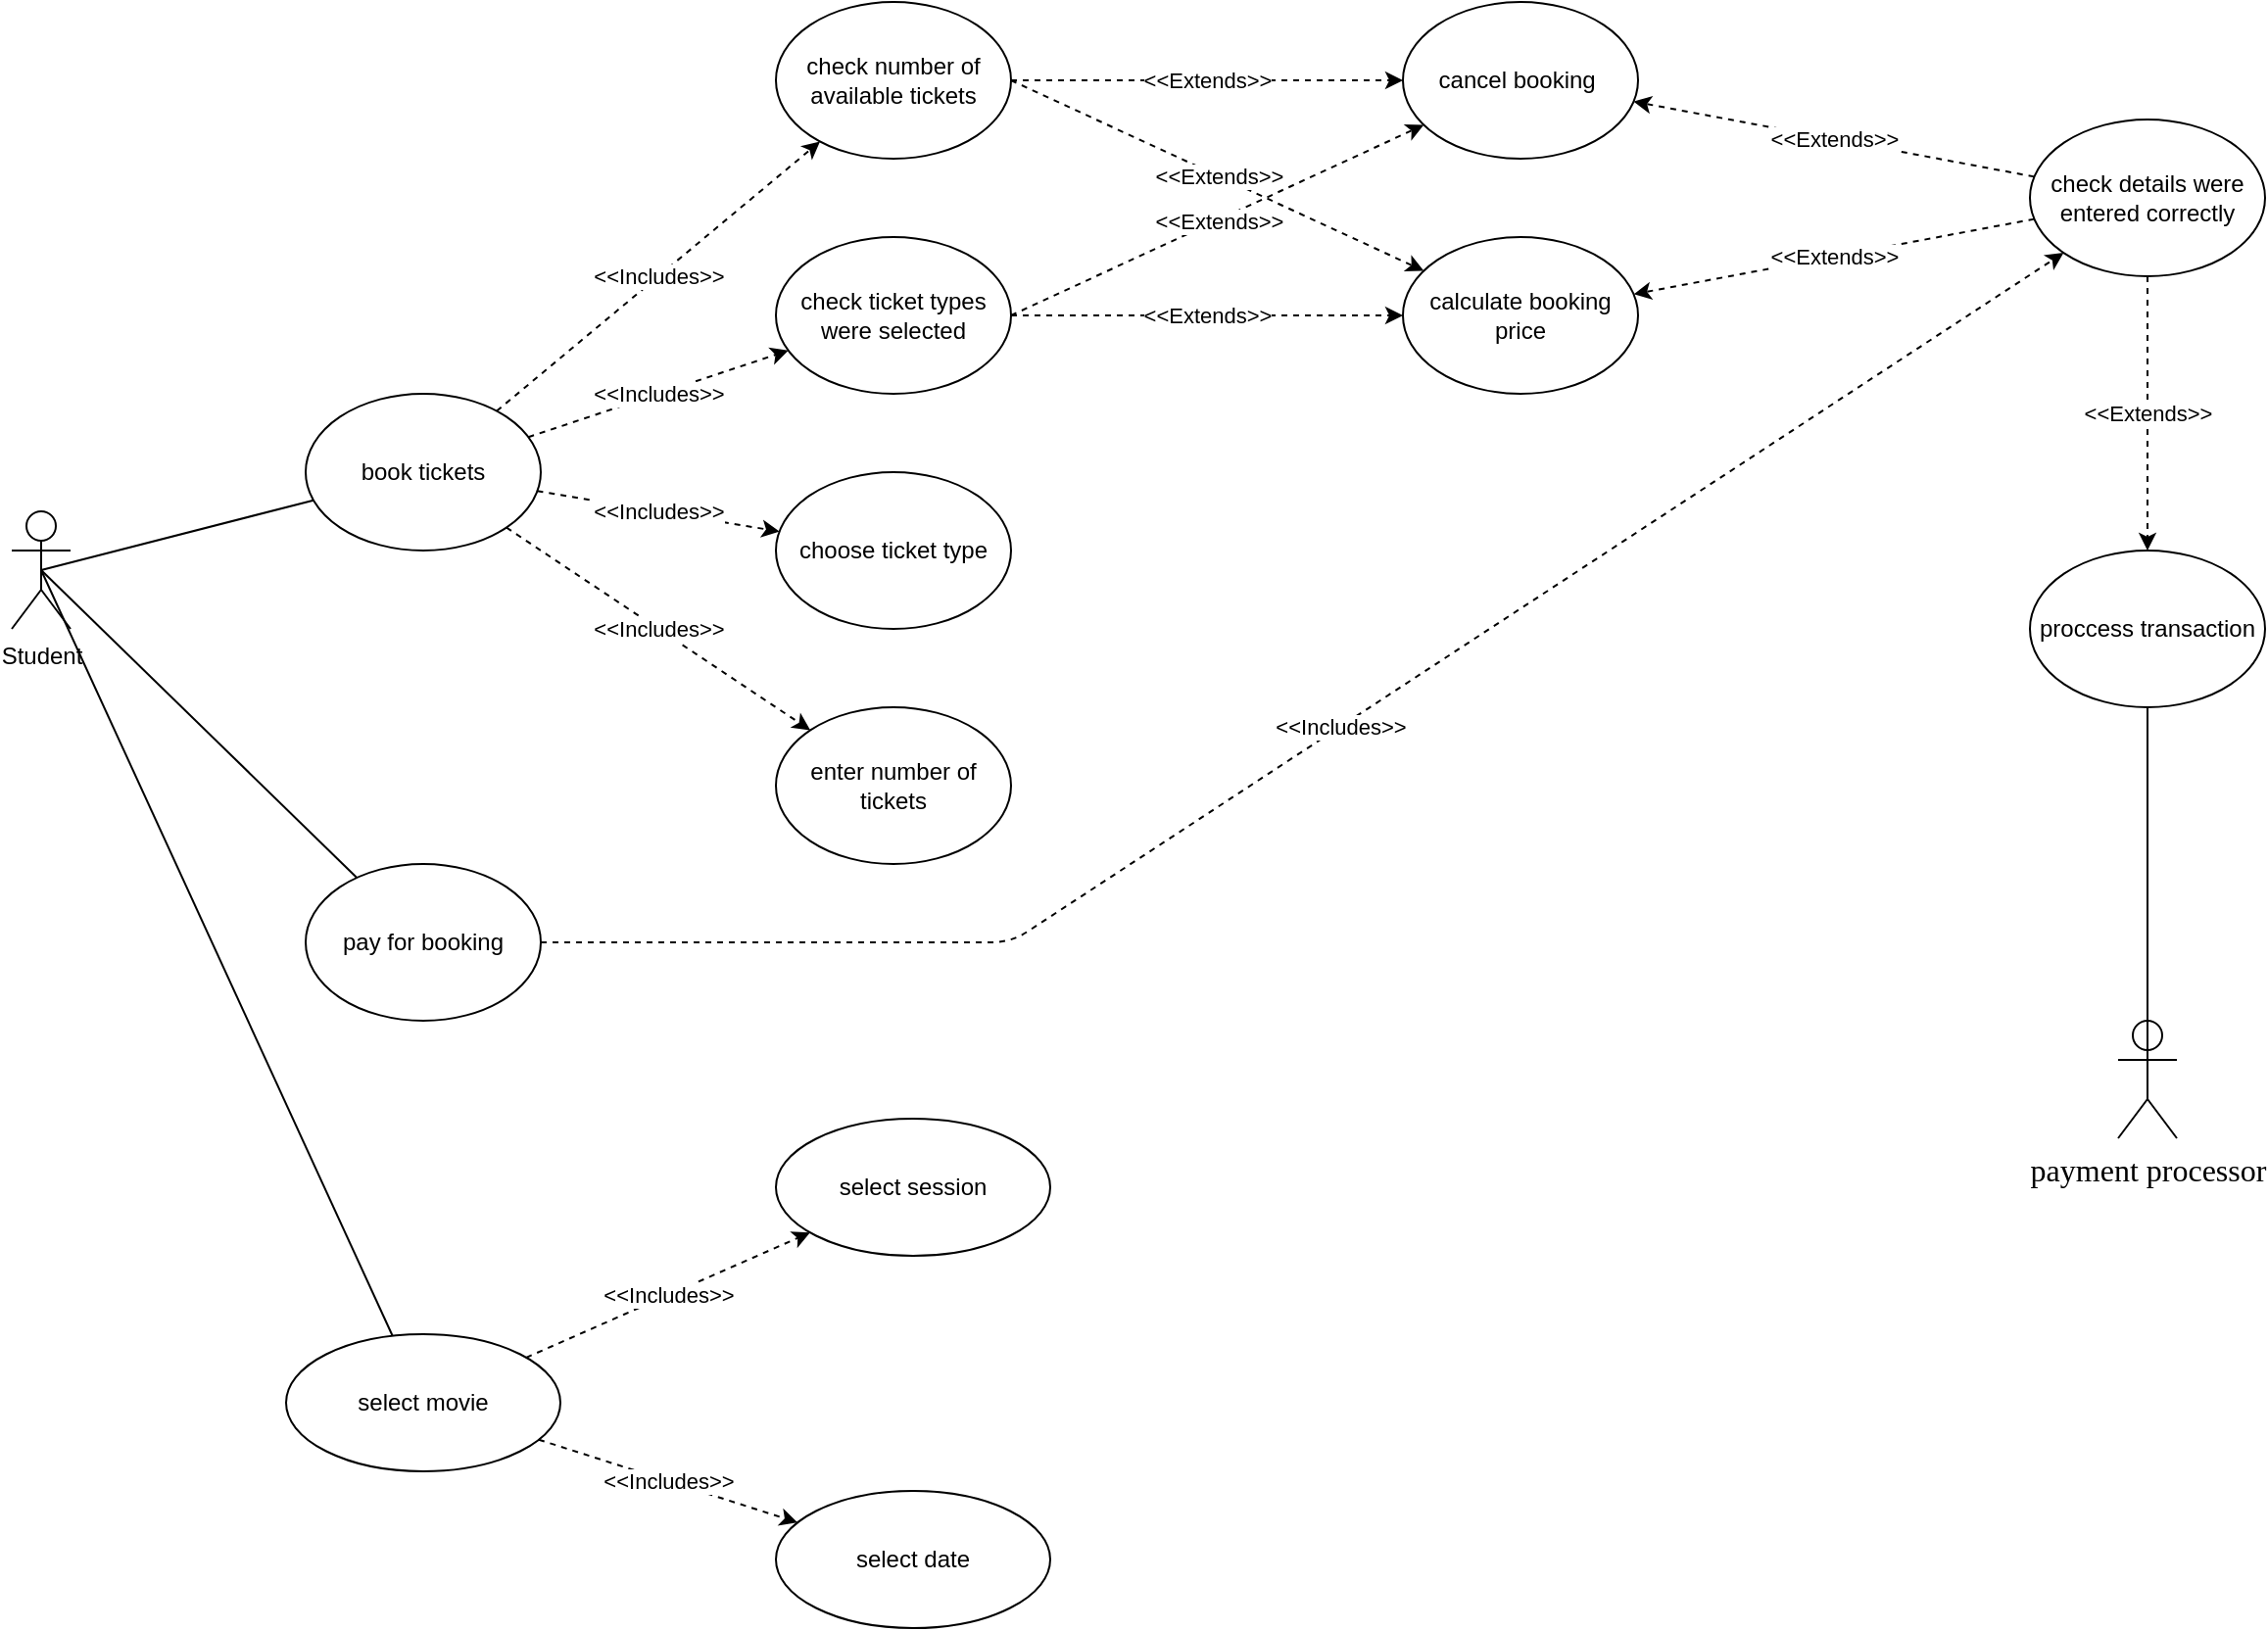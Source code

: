 <mxfile version="14.1.8" type="device"><diagram id="zukxFG2j3vgD8r6rB_e1" name="Page-1"><mxGraphModel dx="2249" dy="1985" grid="1" gridSize="10" guides="1" tooltips="1" connect="1" arrows="1" fold="1" page="1" pageScale="1" pageWidth="827" pageHeight="1169" math="0" shadow="0"><root><mxCell id="0"/><mxCell id="1" parent="0"/><mxCell id="EP2vasuRZCNbcVYK5ilo-1" value="Student&lt;br&gt;" style="shape=umlActor;verticalLabelPosition=bottom;verticalAlign=top;html=1;outlineConnect=0;" parent="1" vertex="1"><mxGeometry x="-510" y="-500" width="30" height="60" as="geometry"/></mxCell><mxCell id="EP2vasuRZCNbcVYK5ilo-2" value="&lt;font face=&quot;Times New Roman, serif&quot;&gt;&lt;span style=&quot;font-size: 16px&quot;&gt;payment processor&lt;/span&gt;&lt;/font&gt;" style="shape=umlActor;verticalLabelPosition=bottom;verticalAlign=top;html=1;outlineConnect=0;" parent="1" vertex="1"><mxGeometry x="565" y="-240" width="30" height="60" as="geometry"/></mxCell><mxCell id="EP2vasuRZCNbcVYK5ilo-12" value="select movie" style="ellipse;whiteSpace=wrap;html=1;" parent="1" vertex="1"><mxGeometry x="-370" y="-80" width="140" height="70" as="geometry"/></mxCell><mxCell id="EP2vasuRZCNbcVYK5ilo-17" value="select date" style="ellipse;whiteSpace=wrap;html=1;" parent="1" vertex="1"><mxGeometry x="-120" width="140" height="70" as="geometry"/></mxCell><mxCell id="EP2vasuRZCNbcVYK5ilo-18" value="select session" style="ellipse;whiteSpace=wrap;html=1;" parent="1" vertex="1"><mxGeometry x="-120" y="-190" width="140" height="70" as="geometry"/></mxCell><mxCell id="EP2vasuRZCNbcVYK5ilo-25" value="" style="endArrow=classic;html=1;dashed=1;" parent="1" source="EP2vasuRZCNbcVYK5ilo-12" edge="1" target="EP2vasuRZCNbcVYK5ilo-18"><mxGeometry relative="1" as="geometry"><mxPoint x="260" y="570" as="sourcePoint"/><mxPoint x="310" y="430" as="targetPoint"/></mxGeometry></mxCell><mxCell id="EP2vasuRZCNbcVYK5ilo-26" value="&amp;lt;&amp;lt;Includes&amp;gt;&amp;gt;" style="edgeLabel;resizable=0;html=1;align=center;verticalAlign=middle;" parent="EP2vasuRZCNbcVYK5ilo-25" connectable="0" vertex="1"><mxGeometry relative="1" as="geometry"/></mxCell><mxCell id="EP2vasuRZCNbcVYK5ilo-29" value="" style="endArrow=classic;html=1;dashed=1;" parent="1" source="EP2vasuRZCNbcVYK5ilo-12" target="EP2vasuRZCNbcVYK5ilo-17" edge="1"><mxGeometry relative="1" as="geometry"><mxPoint x="130" y="539.5" as="sourcePoint"/><mxPoint x="310" y="539.5" as="targetPoint"/></mxGeometry></mxCell><mxCell id="EP2vasuRZCNbcVYK5ilo-30" value="&amp;lt;&amp;lt;Includes&amp;gt;&amp;gt;" style="edgeLabel;resizable=0;html=1;align=center;verticalAlign=middle;" parent="EP2vasuRZCNbcVYK5ilo-29" connectable="0" vertex="1"><mxGeometry relative="1" as="geometry"/></mxCell><mxCell id="EP2vasuRZCNbcVYK5ilo-43" value="" style="endArrow=none;html=1;exitX=0.5;exitY=0.5;exitDx=0;exitDy=0;exitPerimeter=0;" parent="1" source="EP2vasuRZCNbcVYK5ilo-1" target="EP2vasuRZCNbcVYK5ilo-52" edge="1"><mxGeometry width="50" height="50" relative="1" as="geometry"><mxPoint x="130" y="70" as="sourcePoint"/><mxPoint x="180" as="targetPoint"/></mxGeometry></mxCell><mxCell id="EP2vasuRZCNbcVYK5ilo-44" value="enter number of tickets" style="ellipse;whiteSpace=wrap;html=1;" parent="1" vertex="1"><mxGeometry x="-120" y="-400" width="120" height="80" as="geometry"/></mxCell><mxCell id="EP2vasuRZCNbcVYK5ilo-46" value="" style="endArrow=classic;html=1;dashed=1;" parent="1" source="EP2vasuRZCNbcVYK5ilo-52" target="EP2vasuRZCNbcVYK5ilo-48" edge="1"><mxGeometry relative="1" as="geometry"><mxPoint x="240" y="-590" as="sourcePoint"/><mxPoint x="280" y="-630" as="targetPoint"/></mxGeometry></mxCell><mxCell id="EP2vasuRZCNbcVYK5ilo-47" value="&amp;lt;&amp;lt;Includes&amp;gt;&amp;gt;" style="edgeLabel;resizable=0;html=1;align=center;verticalAlign=middle;" parent="EP2vasuRZCNbcVYK5ilo-46" connectable="0" vertex="1"><mxGeometry relative="1" as="geometry"/></mxCell><mxCell id="EP2vasuRZCNbcVYK5ilo-48" value="choose ticket type" style="ellipse;whiteSpace=wrap;html=1;" parent="1" vertex="1"><mxGeometry x="-120" y="-520" width="120" height="80" as="geometry"/></mxCell><mxCell id="EP2vasuRZCNbcVYK5ilo-49" value="" style="endArrow=classic;html=1;dashed=1;" parent="1" source="EP2vasuRZCNbcVYK5ilo-52" target="EP2vasuRZCNbcVYK5ilo-51" edge="1"><mxGeometry relative="1" as="geometry"><mxPoint x="400" y="-580" as="sourcePoint"/><mxPoint x="-262" y="-710" as="targetPoint"/></mxGeometry></mxCell><mxCell id="EP2vasuRZCNbcVYK5ilo-50" value="&amp;lt;&amp;lt;Includes&amp;gt;&amp;gt;" style="edgeLabel;resizable=0;html=1;align=center;verticalAlign=middle;" parent="EP2vasuRZCNbcVYK5ilo-49" connectable="0" vertex="1"><mxGeometry relative="1" as="geometry"/></mxCell><mxCell id="EP2vasuRZCNbcVYK5ilo-51" value="check number of available tickets" style="ellipse;whiteSpace=wrap;html=1;" parent="1" vertex="1"><mxGeometry x="-120" y="-760" width="120" height="80" as="geometry"/></mxCell><mxCell id="EP2vasuRZCNbcVYK5ilo-52" value="book tickets" style="ellipse;whiteSpace=wrap;html=1;" parent="1" vertex="1"><mxGeometry x="-360" y="-560" width="120" height="80" as="geometry"/></mxCell><mxCell id="EP2vasuRZCNbcVYK5ilo-55" value="" style="endArrow=classic;html=1;dashed=1;" parent="1" source="EP2vasuRZCNbcVYK5ilo-52" target="EP2vasuRZCNbcVYK5ilo-57" edge="1"><mxGeometry relative="1" as="geometry"><mxPoint x="260" y="-520" as="sourcePoint"/><mxPoint x="540" y="-590" as="targetPoint"/></mxGeometry></mxCell><mxCell id="EP2vasuRZCNbcVYK5ilo-56" value="&amp;lt;&amp;lt;Includes&amp;gt;&amp;gt;" style="edgeLabel;resizable=0;html=1;align=center;verticalAlign=middle;" parent="EP2vasuRZCNbcVYK5ilo-55" connectable="0" vertex="1"><mxGeometry relative="1" as="geometry"/></mxCell><mxCell id="EP2vasuRZCNbcVYK5ilo-57" value="check ticket types were selected" style="ellipse;whiteSpace=wrap;html=1;" parent="1" vertex="1"><mxGeometry x="-120" y="-640" width="120" height="80" as="geometry"/></mxCell><mxCell id="EP2vasuRZCNbcVYK5ilo-60" value="calculate booking price" style="ellipse;whiteSpace=wrap;html=1;" parent="1" vertex="1"><mxGeometry x="200" y="-640" width="120" height="80" as="geometry"/></mxCell><mxCell id="EP2vasuRZCNbcVYK5ilo-62" value="" style="endArrow=classic;html=1;dashed=1;exitX=1;exitY=0.5;exitDx=0;exitDy=0;" parent="1" source="EP2vasuRZCNbcVYK5ilo-51" target="EP2vasuRZCNbcVYK5ilo-60" edge="1"><mxGeometry relative="1" as="geometry"><mxPoint x="290" y="-700" as="sourcePoint"/><mxPoint x="470" y="-780" as="targetPoint"/></mxGeometry></mxCell><mxCell id="EP2vasuRZCNbcVYK5ilo-63" value="&amp;lt;&amp;lt;Extends&amp;gt;&amp;gt;" style="edgeLabel;resizable=0;html=1;align=center;verticalAlign=middle;" parent="EP2vasuRZCNbcVYK5ilo-62" connectable="0" vertex="1"><mxGeometry relative="1" as="geometry"/></mxCell><mxCell id="EP2vasuRZCNbcVYK5ilo-64" value="" style="endArrow=classic;html=1;dashed=1;exitX=1;exitY=0.5;exitDx=0;exitDy=0;" parent="1" source="EP2vasuRZCNbcVYK5ilo-57" target="EP2vasuRZCNbcVYK5ilo-60" edge="1"><mxGeometry relative="1" as="geometry"><mxPoint x="440" y="-680" as="sourcePoint"/><mxPoint x="520" y="-770" as="targetPoint"/></mxGeometry></mxCell><mxCell id="EP2vasuRZCNbcVYK5ilo-65" value="&amp;lt;&amp;lt;Extends&amp;gt;&amp;gt;" style="edgeLabel;resizable=0;html=1;align=center;verticalAlign=middle;" parent="EP2vasuRZCNbcVYK5ilo-64" connectable="0" vertex="1"><mxGeometry relative="1" as="geometry"/></mxCell><mxCell id="EP2vasuRZCNbcVYK5ilo-78" value="" style="endArrow=none;html=1;exitX=0.5;exitY=0.5;exitDx=0;exitDy=0;exitPerimeter=0;" parent="1" source="EP2vasuRZCNbcVYK5ilo-1" target="EP2vasuRZCNbcVYK5ilo-12" edge="1"><mxGeometry width="50" height="50" relative="1" as="geometry"><mxPoint x="110" y="140" as="sourcePoint"/><mxPoint x="160" y="90" as="targetPoint"/></mxGeometry></mxCell><mxCell id="EP2vasuRZCNbcVYK5ilo-80" value="" style="endArrow=none;html=1;exitX=0.5;exitY=0.5;exitDx=0;exitDy=0;exitPerimeter=0;" parent="1" source="EP2vasuRZCNbcVYK5ilo-1" target="EP2vasuRZCNbcVYK5ilo-82" edge="1"><mxGeometry width="50" height="50" relative="1" as="geometry"><mxPoint x="30" y="90" as="sourcePoint"/><mxPoint x="150" y="110" as="targetPoint"/></mxGeometry></mxCell><mxCell id="EP2vasuRZCNbcVYK5ilo-82" value="pay for booking" style="ellipse;whiteSpace=wrap;html=1;" parent="1" vertex="1"><mxGeometry x="-360" y="-320" width="120" height="80" as="geometry"/></mxCell><mxCell id="EP2vasuRZCNbcVYK5ilo-86" value="cancel booking&amp;nbsp;" style="ellipse;whiteSpace=wrap;html=1;" parent="1" vertex="1"><mxGeometry x="200" y="-760" width="120" height="80" as="geometry"/></mxCell><mxCell id="EP2vasuRZCNbcVYK5ilo-87" value="" style="endArrow=classic;html=1;dashed=1;exitX=1;exitY=0.5;exitDx=0;exitDy=0;" parent="1" source="EP2vasuRZCNbcVYK5ilo-51" target="EP2vasuRZCNbcVYK5ilo-86" edge="1"><mxGeometry relative="1" as="geometry"><mxPoint x="600" y="-600" as="sourcePoint"/><mxPoint x="720" y="-600" as="targetPoint"/></mxGeometry></mxCell><mxCell id="EP2vasuRZCNbcVYK5ilo-88" value="&amp;lt;&amp;lt;Extends&amp;gt;&amp;gt;" style="edgeLabel;resizable=0;html=1;align=center;verticalAlign=middle;" parent="EP2vasuRZCNbcVYK5ilo-87" connectable="0" vertex="1"><mxGeometry relative="1" as="geometry"/></mxCell><mxCell id="EP2vasuRZCNbcVYK5ilo-89" value="" style="endArrow=classic;html=1;dashed=1;exitX=1;exitY=0.5;exitDx=0;exitDy=0;" parent="1" source="EP2vasuRZCNbcVYK5ilo-57" target="EP2vasuRZCNbcVYK5ilo-86" edge="1"><mxGeometry relative="1" as="geometry"><mxPoint x="600" y="-520" as="sourcePoint"/><mxPoint x="720" y="-600" as="targetPoint"/></mxGeometry></mxCell><mxCell id="EP2vasuRZCNbcVYK5ilo-90" value="&amp;lt;&amp;lt;Extends&amp;gt;&amp;gt;" style="edgeLabel;resizable=0;html=1;align=center;verticalAlign=middle;" parent="EP2vasuRZCNbcVYK5ilo-89" connectable="0" vertex="1"><mxGeometry relative="1" as="geometry"/></mxCell><mxCell id="EP2vasuRZCNbcVYK5ilo-97" value="" style="endArrow=classic;html=1;dashed=1;" parent="1" edge="1" target="EP2vasuRZCNbcVYK5ilo-44" source="EP2vasuRZCNbcVYK5ilo-52"><mxGeometry relative="1" as="geometry"><mxPoint x="-230" y="-410" as="sourcePoint"/><mxPoint x="470" y="-370" as="targetPoint"/></mxGeometry></mxCell><mxCell id="EP2vasuRZCNbcVYK5ilo-98" value="&amp;lt;&amp;lt;Includes&amp;gt;&amp;gt;" style="edgeLabel;resizable=0;html=1;align=center;verticalAlign=middle;" parent="EP2vasuRZCNbcVYK5ilo-97" connectable="0" vertex="1"><mxGeometry relative="1" as="geometry"/></mxCell><mxCell id="EP2vasuRZCNbcVYK5ilo-99" value="" style="endArrow=classic;html=1;dashed=1;" parent="1" source="EP2vasuRZCNbcVYK5ilo-82" target="EP2vasuRZCNbcVYK5ilo-101" edge="1"><mxGeometry relative="1" as="geometry"><mxPoint x="290" y="10" as="sourcePoint"/><mxPoint x="450" y="90" as="targetPoint"/><Array as="points"><mxPoint y="-280"/></Array></mxGeometry></mxCell><mxCell id="EP2vasuRZCNbcVYK5ilo-100" value="&amp;lt;&amp;lt;Includes&amp;gt;&amp;gt;" style="edgeLabel;resizable=0;html=1;align=center;verticalAlign=middle;" parent="EP2vasuRZCNbcVYK5ilo-99" connectable="0" vertex="1"><mxGeometry relative="1" as="geometry"/></mxCell><mxCell id="EP2vasuRZCNbcVYK5ilo-101" value="check details were entered correctly" style="ellipse;whiteSpace=wrap;html=1;" parent="1" vertex="1"><mxGeometry x="520" y="-700" width="120" height="80" as="geometry"/></mxCell><mxCell id="EP2vasuRZCNbcVYK5ilo-102" value="proccess transaction" style="ellipse;whiteSpace=wrap;html=1;" parent="1" vertex="1"><mxGeometry x="520" y="-480" width="120" height="80" as="geometry"/></mxCell><mxCell id="EP2vasuRZCNbcVYK5ilo-104" value="" style="endArrow=classic;html=1;dashed=1;" parent="1" source="EP2vasuRZCNbcVYK5ilo-101" edge="1"><mxGeometry relative="1" as="geometry"><mxPoint x="220" y="100" as="sourcePoint"/><mxPoint x="580" y="-480" as="targetPoint"/></mxGeometry></mxCell><mxCell id="EP2vasuRZCNbcVYK5ilo-105" value="&amp;lt;&amp;lt;Extends&amp;gt;&amp;gt;" style="edgeLabel;resizable=0;html=1;align=center;verticalAlign=middle;" parent="EP2vasuRZCNbcVYK5ilo-104" connectable="0" vertex="1"><mxGeometry relative="1" as="geometry"/></mxCell><mxCell id="EP2vasuRZCNbcVYK5ilo-110" value="" style="endArrow=classic;html=1;dashed=1;" parent="1" source="EP2vasuRZCNbcVYK5ilo-101" target="EP2vasuRZCNbcVYK5ilo-86" edge="1"><mxGeometry relative="1" as="geometry"><mxPoint x="450" as="sourcePoint"/><mxPoint x="460.521" y="-145.161" as="targetPoint"/></mxGeometry></mxCell><mxCell id="EP2vasuRZCNbcVYK5ilo-111" value="&amp;lt;&amp;lt;Extends&amp;gt;&amp;gt;" style="edgeLabel;resizable=0;html=1;align=center;verticalAlign=middle;" parent="EP2vasuRZCNbcVYK5ilo-110" connectable="0" vertex="1"><mxGeometry relative="1" as="geometry"/></mxCell><mxCell id="EP2vasuRZCNbcVYK5ilo-113" value="" style="endArrow=classic;html=1;dashed=1;" parent="1" source="EP2vasuRZCNbcVYK5ilo-101" target="EP2vasuRZCNbcVYK5ilo-60" edge="1"><mxGeometry relative="1" as="geometry"><mxPoint x="390" y="-40" as="sourcePoint"/><mxPoint x="717.96" y="-386.18" as="targetPoint"/></mxGeometry></mxCell><mxCell id="EP2vasuRZCNbcVYK5ilo-114" value="&amp;lt;&amp;lt;Extends&amp;gt;&amp;gt;" style="edgeLabel;resizable=0;html=1;align=center;verticalAlign=middle;" parent="EP2vasuRZCNbcVYK5ilo-113" connectable="0" vertex="1"><mxGeometry relative="1" as="geometry"/></mxCell><mxCell id="EP2vasuRZCNbcVYK5ilo-117" value="" style="endArrow=none;html=1;exitX=0.5;exitY=0.5;exitDx=0;exitDy=0;exitPerimeter=0;" parent="1" source="EP2vasuRZCNbcVYK5ilo-2" target="EP2vasuRZCNbcVYK5ilo-102" edge="1"><mxGeometry width="50" height="50" relative="1" as="geometry"><mxPoint x="590" y="50" as="sourcePoint"/><mxPoint x="640" as="targetPoint"/></mxGeometry></mxCell></root></mxGraphModel></diagram></mxfile>